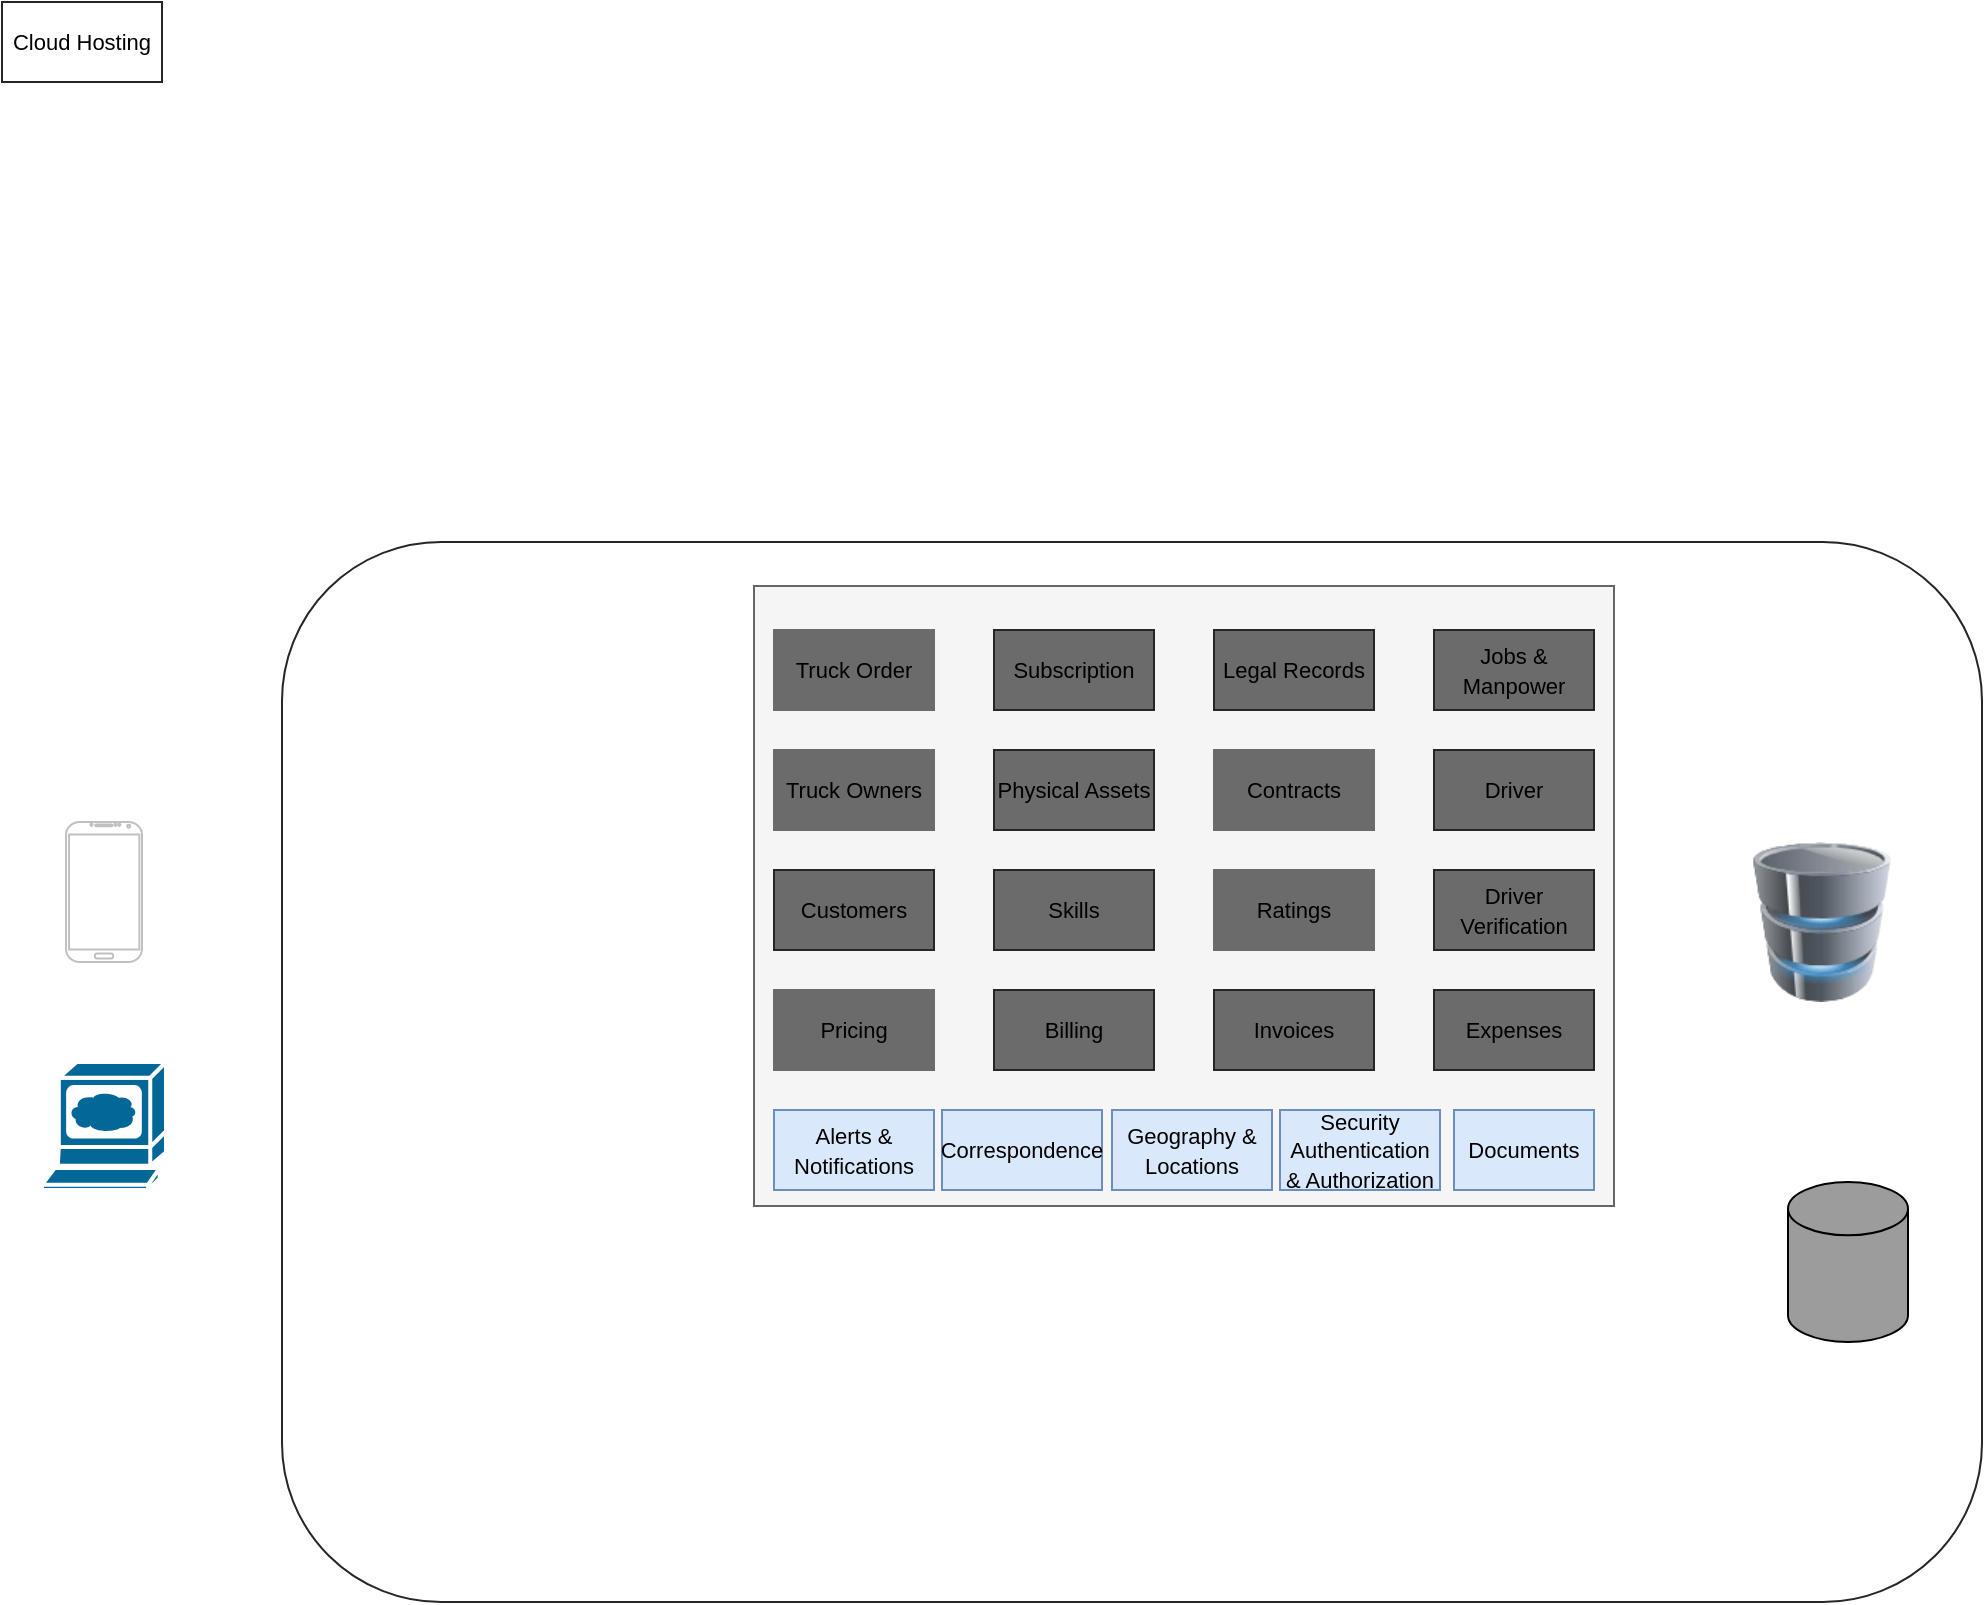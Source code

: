 <mxfile version="13.9.7" type="github">
  <diagram name="Page-1" id="9f46799a-70d6-7492-0946-bef42562c5a5">
    <mxGraphModel dx="1361" dy="725" grid="1" gridSize="10" guides="1" tooltips="1" connect="1" arrows="1" fold="1" page="1" pageScale="1" pageWidth="1100" pageHeight="850" background="#ffffff" math="0" shadow="0">
      <root>
        <mxCell id="0" />
        <mxCell id="1" parent="0" />
        <mxCell id="wAJgxxfG1Gylnoa3M8R5-1" value="" style="rounded=1;whiteSpace=wrap;html=1;strokeColor=#262626;" vertex="1" parent="1">
          <mxGeometry x="150" y="320" width="850" height="530" as="geometry" />
        </mxCell>
        <mxCell id="wAJgxxfG1Gylnoa3M8R5-2" value="" style="shape=mxgraph.cisco.computers_and_peripherals.web_browser;html=1;pointerEvents=1;dashed=0;fillColor=#036897;strokeColor=#ffffff;strokeWidth=2;verticalLabelPosition=bottom;verticalAlign=top;align=center;outlineConnect=0;" vertex="1" parent="1">
          <mxGeometry x="30" y="580" width="62" height="64" as="geometry" />
        </mxCell>
        <mxCell id="wAJgxxfG1Gylnoa3M8R5-3" value="" style="verticalLabelPosition=bottom;verticalAlign=top;html=1;shadow=0;dashed=0;strokeWidth=1;shape=mxgraph.android.phone2;strokeColor=#c0c0c0;" vertex="1" parent="1">
          <mxGeometry x="42" y="460" width="38" height="70" as="geometry" />
        </mxCell>
        <mxCell id="wAJgxxfG1Gylnoa3M8R5-4" value="&lt;font style=&quot;font-size: 11px&quot;&gt;Cloud Hosting&lt;/font&gt;" style="rounded=0;whiteSpace=wrap;html=1;strokeColor=#262626;" vertex="1" parent="1">
          <mxGeometry x="10" y="50" width="80" height="40" as="geometry" />
        </mxCell>
        <mxCell id="wAJgxxfG1Gylnoa3M8R5-31" value="" style="image;html=1;image=img/lib/clip_art/computers/Database_128x128.png;strokeColor=#6B6B6B;fillColor=#6B6B6B;" vertex="1" parent="1">
          <mxGeometry x="880" y="470" width="80" height="80" as="geometry" />
        </mxCell>
        <mxCell id="wAJgxxfG1Gylnoa3M8R5-32" value="" style="strokeWidth=1;html=1;shape=mxgraph.flowchart.database;whiteSpace=wrap;fillColor=#9C9C9C;" vertex="1" parent="1">
          <mxGeometry x="903" y="640" width="60" height="80" as="geometry" />
        </mxCell>
        <mxCell id="wAJgxxfG1Gylnoa3M8R5-36" value="" style="group" vertex="1" connectable="0" parent="1">
          <mxGeometry x="386" y="342" width="430" height="310" as="geometry" />
        </mxCell>
        <mxCell id="wAJgxxfG1Gylnoa3M8R5-5" value="" style="rounded=0;whiteSpace=wrap;html=1;strokeColor=#666666;fillColor=#f5f5f5;fontColor=#333333;" vertex="1" parent="wAJgxxfG1Gylnoa3M8R5-36">
          <mxGeometry width="430" height="310" as="geometry" />
        </mxCell>
        <mxCell id="wAJgxxfG1Gylnoa3M8R5-6" value="&lt;font style=&quot;font-size: 11px&quot;&gt;Security Authentication &amp;amp; Authorization&lt;/font&gt;" style="rounded=0;whiteSpace=wrap;html=1;strokeColor=#6c8ebf;fillColor=#dae8fc;" vertex="1" parent="wAJgxxfG1Gylnoa3M8R5-36">
          <mxGeometry x="263" y="262" width="80" height="40" as="geometry" />
        </mxCell>
        <mxCell id="wAJgxxfG1Gylnoa3M8R5-7" value="&lt;font style=&quot;font-size: 11px&quot;&gt;Subscription&lt;/font&gt;" style="rounded=0;whiteSpace=wrap;html=1;strokeColor=#262626;fillColor=#6B6B6B;" vertex="1" parent="wAJgxxfG1Gylnoa3M8R5-36">
          <mxGeometry x="120" y="22" width="80" height="40" as="geometry" />
        </mxCell>
        <mxCell id="wAJgxxfG1Gylnoa3M8R5-8" value="&lt;font style=&quot;font-size: 11px&quot;&gt;Skills&lt;/font&gt;" style="rounded=0;whiteSpace=wrap;html=1;strokeColor=#262626;fillColor=#6B6B6B;" vertex="1" parent="wAJgxxfG1Gylnoa3M8R5-36">
          <mxGeometry x="120" y="142" width="80" height="40" as="geometry" />
        </mxCell>
        <mxCell id="wAJgxxfG1Gylnoa3M8R5-9" value="&lt;font style=&quot;font-size: 11px&quot;&gt;Driver Verification&lt;/font&gt;" style="rounded=0;whiteSpace=wrap;html=1;strokeColor=#262626;fillColor=#6B6B6B;" vertex="1" parent="wAJgxxfG1Gylnoa3M8R5-36">
          <mxGeometry x="340" y="142" width="80" height="40" as="geometry" />
        </mxCell>
        <mxCell id="wAJgxxfG1Gylnoa3M8R5-10" value="&lt;font style=&quot;font-size: 11px&quot;&gt;Ratings&lt;/font&gt;" style="rounded=0;whiteSpace=wrap;html=1;strokeColor=#6B6B6B;fillColor=#6B6B6B;" vertex="1" parent="wAJgxxfG1Gylnoa3M8R5-36">
          <mxGeometry x="230" y="142" width="80" height="40" as="geometry" />
        </mxCell>
        <mxCell id="wAJgxxfG1Gylnoa3M8R5-12" value="&lt;font style=&quot;font-size: 11px&quot;&gt;Alerts &amp;amp; Notifications&lt;/font&gt;" style="rounded=0;whiteSpace=wrap;html=1;strokeColor=#6c8ebf;fillColor=#dae8fc;" vertex="1" parent="wAJgxxfG1Gylnoa3M8R5-36">
          <mxGeometry x="10" y="262" width="80" height="40" as="geometry" />
        </mxCell>
        <mxCell id="wAJgxxfG1Gylnoa3M8R5-13" value="&lt;font style=&quot;font-size: 11px&quot;&gt;Physical Assets&lt;/font&gt;" style="rounded=0;whiteSpace=wrap;html=1;strokeColor=#262626;fillColor=#6B6B6B;" vertex="1" parent="wAJgxxfG1Gylnoa3M8R5-36">
          <mxGeometry x="120" y="82" width="80" height="40" as="geometry" />
        </mxCell>
        <mxCell id="wAJgxxfG1Gylnoa3M8R5-14" value="&lt;font style=&quot;font-size: 11px&quot;&gt;Contracts&lt;/font&gt;" style="rounded=0;whiteSpace=wrap;html=1;strokeColor=#6B6B6B;fillColor=#6B6B6B;" vertex="1" parent="wAJgxxfG1Gylnoa3M8R5-36">
          <mxGeometry x="230" y="82" width="80" height="40" as="geometry" />
        </mxCell>
        <mxCell id="wAJgxxfG1Gylnoa3M8R5-15" value="&lt;font style=&quot;font-size: 11px&quot;&gt;Driver&lt;/font&gt;" style="rounded=0;whiteSpace=wrap;html=1;strokeColor=#262626;fillColor=#6B6B6B;" vertex="1" parent="wAJgxxfG1Gylnoa3M8R5-36">
          <mxGeometry x="340" y="82" width="80" height="40" as="geometry" />
        </mxCell>
        <mxCell id="wAJgxxfG1Gylnoa3M8R5-16" value="&lt;font style=&quot;font-size: 11px&quot;&gt;Jobs &amp;amp; Manpower&lt;/font&gt;" style="rounded=0;whiteSpace=wrap;html=1;strokeColor=#262626;fillColor=#6B6B6B;" vertex="1" parent="wAJgxxfG1Gylnoa3M8R5-36">
          <mxGeometry x="340" y="22" width="80" height="40" as="geometry" />
        </mxCell>
        <mxCell id="wAJgxxfG1Gylnoa3M8R5-17" value="&lt;font style=&quot;font-size: 11px&quot;&gt;Legal Records&lt;/font&gt;" style="rounded=0;whiteSpace=wrap;html=1;strokeColor=#262626;fillColor=#6B6B6B;" vertex="1" parent="wAJgxxfG1Gylnoa3M8R5-36">
          <mxGeometry x="230" y="22" width="80" height="40" as="geometry" />
        </mxCell>
        <mxCell id="wAJgxxfG1Gylnoa3M8R5-18" value="&lt;font style=&quot;font-size: 11px&quot;&gt;Truck Order&lt;/font&gt;" style="rounded=0;whiteSpace=wrap;html=1;strokeColor=#6B6B6B;fillColor=#6B6B6B;" vertex="1" parent="wAJgxxfG1Gylnoa3M8R5-36">
          <mxGeometry x="10" y="22" width="80" height="40" as="geometry" />
        </mxCell>
        <mxCell id="wAJgxxfG1Gylnoa3M8R5-19" value="&lt;font style=&quot;font-size: 11px&quot;&gt;Expenses&lt;/font&gt;&lt;span style=&quot;color: rgba(0 , 0 , 0 , 0) ; font-family: monospace ; font-size: 0px&quot;&gt;%3CmxGraphModel%3E%3Croot%3E%3CmxCell%20id%3D%220%22%2F%3E%3CmxCell%20id%3D%221%22%20parent%3D%220%22%2F%3E%3CmxCell%20id%3D%222%22%20value%3D%22%26lt%3Bfont%20style%3D%26quot%3Bfont-size%3A%2011px%26quot%3B%26gt%3BSubscription%26lt%3B%2Ffont%26gt%3B%22%20style%3D%22rounded%3D0%3BwhiteSpace%3Dwrap%3Bhtml%3D1%3BstrokeColor%3D%23262626%3B%22%20vertex%3D%221%22%20parent%3D%221%22%3E%3CmxGeometry%20x%3D%2210%22%20y%3D%22140%22%20width%3D%2280%22%20height%3D%2240%22%20as%3D%22geometry%22%2F%3E%3C%2FmxCell%3E%3C%2Froot%3E%3C%2FmxGraphModel%3E&lt;/span&gt;" style="rounded=0;whiteSpace=wrap;html=1;strokeColor=#262626;fillColor=#6B6B6B;" vertex="1" parent="wAJgxxfG1Gylnoa3M8R5-36">
          <mxGeometry x="340" y="202" width="80" height="40" as="geometry" />
        </mxCell>
        <mxCell id="wAJgxxfG1Gylnoa3M8R5-20" value="&lt;font style=&quot;font-size: 11px&quot;&gt;Billing&lt;/font&gt;" style="rounded=0;whiteSpace=wrap;html=1;strokeColor=#262626;fillColor=#6B6B6B;" vertex="1" parent="wAJgxxfG1Gylnoa3M8R5-36">
          <mxGeometry x="120" y="202" width="80" height="40" as="geometry" />
        </mxCell>
        <mxCell id="wAJgxxfG1Gylnoa3M8R5-21" value="&lt;font style=&quot;font-size: 11px&quot;&gt;Pricing&lt;/font&gt;" style="rounded=0;whiteSpace=wrap;html=1;strokeColor=#6B6B6B;fillColor=#6B6B6B;" vertex="1" parent="wAJgxxfG1Gylnoa3M8R5-36">
          <mxGeometry x="10" y="202" width="80" height="40" as="geometry" />
        </mxCell>
        <mxCell id="wAJgxxfG1Gylnoa3M8R5-22" value="&lt;font style=&quot;font-size: 11px&quot;&gt;Invoices&lt;/font&gt;" style="rounded=0;whiteSpace=wrap;html=1;strokeColor=#262626;fillColor=#6B6B6B;" vertex="1" parent="wAJgxxfG1Gylnoa3M8R5-36">
          <mxGeometry x="230" y="202" width="80" height="40" as="geometry" />
        </mxCell>
        <mxCell id="wAJgxxfG1Gylnoa3M8R5-23" value="&lt;span style=&quot;font-size: 11px&quot;&gt;Truck Owners&lt;/span&gt;" style="rounded=0;whiteSpace=wrap;html=1;strokeColor=#6B6B6B;fillColor=#6B6B6B;" vertex="1" parent="wAJgxxfG1Gylnoa3M8R5-36">
          <mxGeometry x="10" y="82" width="80" height="40" as="geometry" />
        </mxCell>
        <mxCell id="wAJgxxfG1Gylnoa3M8R5-24" value="&lt;span style=&quot;font-size: 11px&quot;&gt;Customers&lt;/span&gt;" style="rounded=0;whiteSpace=wrap;html=1;strokeColor=#262626;fillColor=#6B6B6B;" vertex="1" parent="wAJgxxfG1Gylnoa3M8R5-36">
          <mxGeometry x="10" y="142" width="80" height="40" as="geometry" />
        </mxCell>
        <mxCell id="wAJgxxfG1Gylnoa3M8R5-25" value="&lt;span style=&quot;font-size: 11px&quot;&gt;Geography &amp;amp; Locations&lt;/span&gt;" style="rounded=0;whiteSpace=wrap;html=1;strokeColor=#6c8ebf;fillColor=#dae8fc;" vertex="1" parent="wAJgxxfG1Gylnoa3M8R5-36">
          <mxGeometry x="179" y="262" width="80" height="40" as="geometry" />
        </mxCell>
        <mxCell id="wAJgxxfG1Gylnoa3M8R5-26" value="&lt;span style=&quot;font-size: 11px&quot;&gt;Documents&lt;/span&gt;" style="rounded=0;whiteSpace=wrap;html=1;strokeColor=#6c8ebf;fillColor=#dae8fc;" vertex="1" parent="wAJgxxfG1Gylnoa3M8R5-36">
          <mxGeometry x="350" y="262" width="70" height="40" as="geometry" />
        </mxCell>
        <mxCell id="wAJgxxfG1Gylnoa3M8R5-27" value="&lt;span style=&quot;font-size: 11px&quot;&gt;Correspondence&lt;/span&gt;" style="rounded=0;whiteSpace=wrap;html=1;strokeColor=#6c8ebf;fillColor=#dae8fc;" vertex="1" parent="wAJgxxfG1Gylnoa3M8R5-36">
          <mxGeometry x="94" y="262" width="80" height="40" as="geometry" />
        </mxCell>
      </root>
    </mxGraphModel>
  </diagram>
</mxfile>
